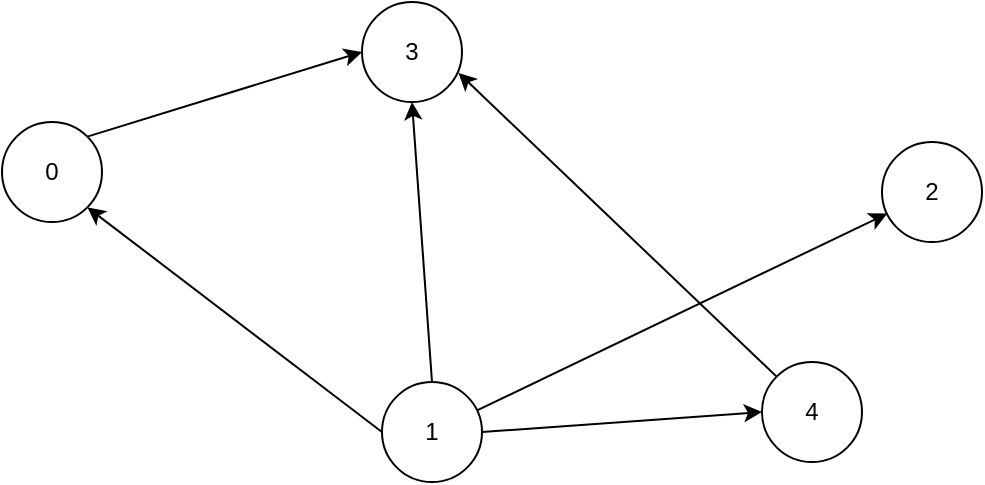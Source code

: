 <mxfile version="28.2.5">
  <diagram name="Page-1" id="d0EQf8ajLEWHPOGt9hl0">
    <mxGraphModel dx="821" dy="457" grid="1" gridSize="10" guides="1" tooltips="1" connect="1" arrows="1" fold="1" page="1" pageScale="1" pageWidth="827" pageHeight="1169" math="0" shadow="0">
      <root>
        <mxCell id="0" />
        <mxCell id="1" parent="0" />
        <mxCell id="anC3Nr5q7O9AZr1TYR07-1" value="0" style="ellipse;whiteSpace=wrap;html=1;aspect=fixed;" vertex="1" parent="1">
          <mxGeometry x="90" y="160" width="50" height="50" as="geometry" />
        </mxCell>
        <mxCell id="anC3Nr5q7O9AZr1TYR07-2" value="1" style="ellipse;whiteSpace=wrap;html=1;aspect=fixed;" vertex="1" parent="1">
          <mxGeometry x="280" y="290" width="50" height="50" as="geometry" />
        </mxCell>
        <mxCell id="anC3Nr5q7O9AZr1TYR07-3" value="3" style="ellipse;whiteSpace=wrap;html=1;aspect=fixed;" vertex="1" parent="1">
          <mxGeometry x="270" y="100" width="50" height="50" as="geometry" />
        </mxCell>
        <mxCell id="anC3Nr5q7O9AZr1TYR07-4" value="" style="endArrow=classic;html=1;rounded=0;exitX=0.5;exitY=0;exitDx=0;exitDy=0;entryX=0.5;entryY=1;entryDx=0;entryDy=0;" edge="1" parent="1" source="anC3Nr5q7O9AZr1TYR07-2" target="anC3Nr5q7O9AZr1TYR07-3">
          <mxGeometry width="50" height="50" relative="1" as="geometry">
            <mxPoint x="540" y="350" as="sourcePoint" />
            <mxPoint x="590" y="300" as="targetPoint" />
          </mxGeometry>
        </mxCell>
        <mxCell id="anC3Nr5q7O9AZr1TYR07-5" value="2" style="ellipse;whiteSpace=wrap;html=1;aspect=fixed;" vertex="1" parent="1">
          <mxGeometry x="530" y="170" width="50" height="50" as="geometry" />
        </mxCell>
        <mxCell id="anC3Nr5q7O9AZr1TYR07-6" value="4" style="ellipse;whiteSpace=wrap;html=1;aspect=fixed;" vertex="1" parent="1">
          <mxGeometry x="470" y="280" width="50" height="50" as="geometry" />
        </mxCell>
        <mxCell id="anC3Nr5q7O9AZr1TYR07-7" value="" style="endArrow=classic;html=1;rounded=0;entryX=0;entryY=0.5;entryDx=0;entryDy=0;exitX=1;exitY=0.5;exitDx=0;exitDy=0;" edge="1" parent="1" source="anC3Nr5q7O9AZr1TYR07-2" target="anC3Nr5q7O9AZr1TYR07-6">
          <mxGeometry width="50" height="50" relative="1" as="geometry">
            <mxPoint x="270" y="500" as="sourcePoint" />
            <mxPoint x="320" y="450" as="targetPoint" />
          </mxGeometry>
        </mxCell>
        <mxCell id="anC3Nr5q7O9AZr1TYR07-8" value="" style="endArrow=classic;html=1;rounded=0;exitX=0;exitY=0;exitDx=0;exitDy=0;entryX=0.964;entryY=0.708;entryDx=0;entryDy=0;entryPerimeter=0;" edge="1" parent="1" source="anC3Nr5q7O9AZr1TYR07-6" target="anC3Nr5q7O9AZr1TYR07-3">
          <mxGeometry width="50" height="50" relative="1" as="geometry">
            <mxPoint x="380" y="220" as="sourcePoint" />
            <mxPoint x="430" y="170" as="targetPoint" />
          </mxGeometry>
        </mxCell>
        <mxCell id="anC3Nr5q7O9AZr1TYR07-9" value="" style="endArrow=classic;html=1;rounded=0;entryX=0.052;entryY=0.716;entryDx=0;entryDy=0;entryPerimeter=0;" edge="1" parent="1" source="anC3Nr5q7O9AZr1TYR07-2" target="anC3Nr5q7O9AZr1TYR07-5">
          <mxGeometry width="50" height="50" relative="1" as="geometry">
            <mxPoint x="390" y="240" as="sourcePoint" />
            <mxPoint x="440" y="190" as="targetPoint" />
          </mxGeometry>
        </mxCell>
        <mxCell id="anC3Nr5q7O9AZr1TYR07-10" value="" style="endArrow=classic;html=1;rounded=0;entryX=1;entryY=1;entryDx=0;entryDy=0;exitX=0;exitY=0.5;exitDx=0;exitDy=0;" edge="1" parent="1" source="anC3Nr5q7O9AZr1TYR07-2" target="anC3Nr5q7O9AZr1TYR07-1">
          <mxGeometry width="50" height="50" relative="1" as="geometry">
            <mxPoint x="90" y="440" as="sourcePoint" />
            <mxPoint x="140" y="390" as="targetPoint" />
          </mxGeometry>
        </mxCell>
        <mxCell id="anC3Nr5q7O9AZr1TYR07-11" value="" style="endArrow=classic;html=1;rounded=0;exitX=1;exitY=0;exitDx=0;exitDy=0;entryX=0;entryY=0.5;entryDx=0;entryDy=0;" edge="1" parent="1" source="anC3Nr5q7O9AZr1TYR07-1" target="anC3Nr5q7O9AZr1TYR07-3">
          <mxGeometry width="50" height="50" relative="1" as="geometry">
            <mxPoint x="140" y="170" as="sourcePoint" />
            <mxPoint x="230" y="100" as="targetPoint" />
          </mxGeometry>
        </mxCell>
      </root>
    </mxGraphModel>
  </diagram>
</mxfile>
